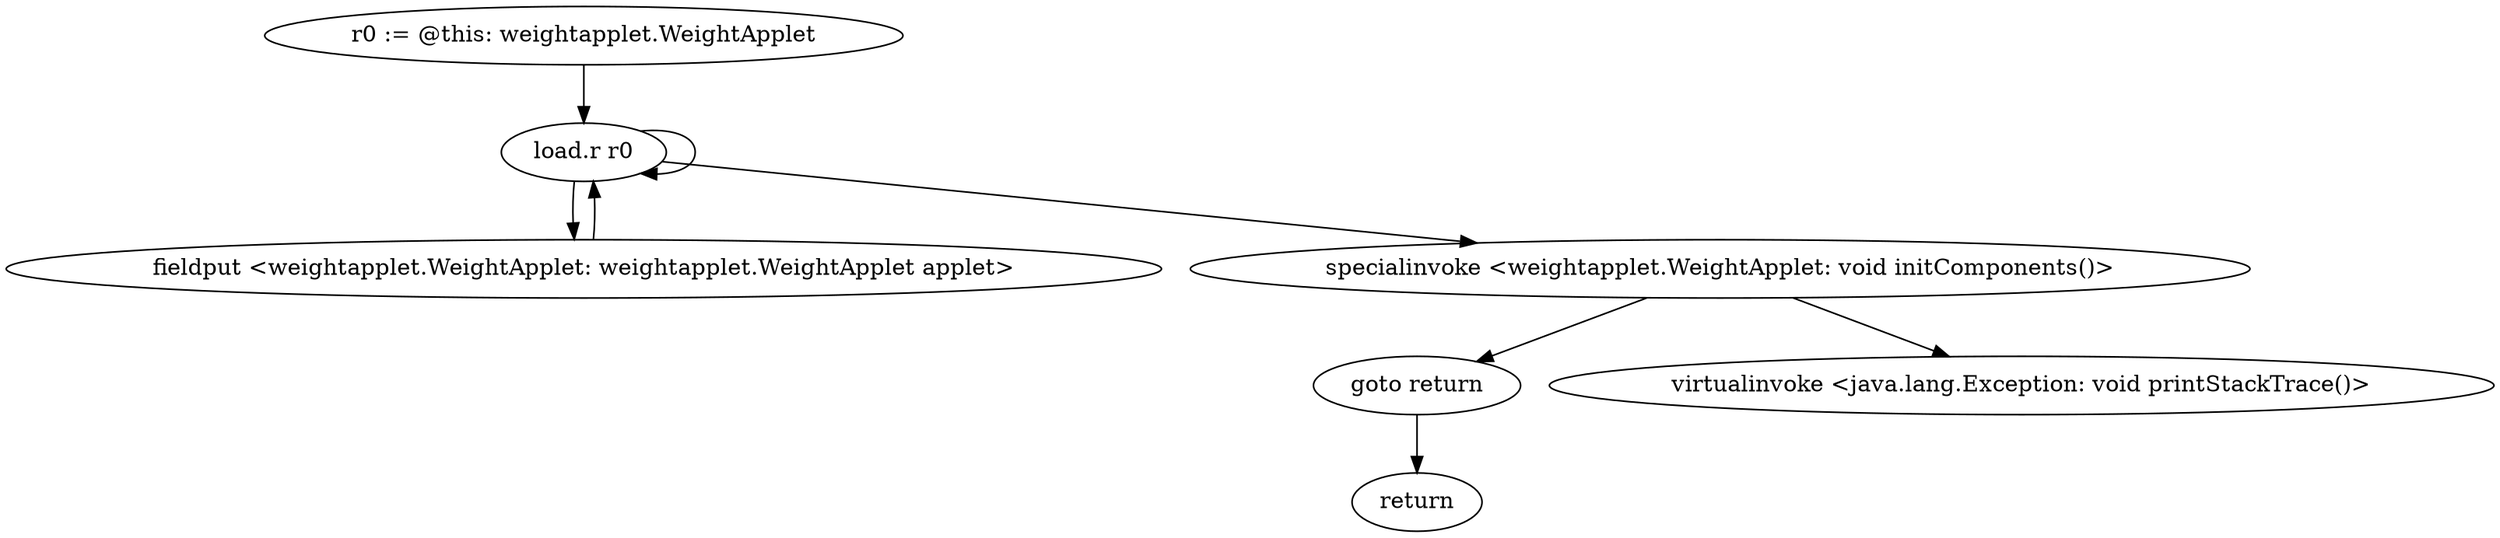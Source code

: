 digraph "" {
    "r0 := @this: weightapplet.WeightApplet"
    "load.r r0"
    "r0 := @this: weightapplet.WeightApplet"->"load.r r0";
    "load.r r0"->"load.r r0";
    "fieldput <weightapplet.WeightApplet: weightapplet.WeightApplet applet>"
    "load.r r0"->"fieldput <weightapplet.WeightApplet: weightapplet.WeightApplet applet>";
    "fieldput <weightapplet.WeightApplet: weightapplet.WeightApplet applet>"->"load.r r0";
    "specialinvoke <weightapplet.WeightApplet: void initComponents()>"
    "load.r r0"->"specialinvoke <weightapplet.WeightApplet: void initComponents()>";
    "goto return"
    "specialinvoke <weightapplet.WeightApplet: void initComponents()>"->"goto return";
    "return"
    "goto return"->"return";
    "virtualinvoke <java.lang.Exception: void printStackTrace()>"
    "specialinvoke <weightapplet.WeightApplet: void initComponents()>"->"virtualinvoke <java.lang.Exception: void printStackTrace()>";
}
